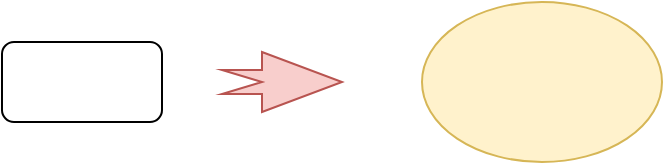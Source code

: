 <mxfile version="15.9.1" type="github" pages="2">
  <diagram id="ixh8HMe_UMt84jLvKzkJ" name="Page-1">
    <mxGraphModel dx="1422" dy="794" grid="1" gridSize="10" guides="1" tooltips="1" connect="1" arrows="1" fold="1" page="1" pageScale="1" pageWidth="827" pageHeight="1169" math="0" shadow="0">
      <root>
        <mxCell id="0" />
        <mxCell id="1" parent="0" />
        <mxCell id="MCnS7lnLN-izPTcOaK5t-1" value="" style="rounded=1;whiteSpace=wrap;html=1;" vertex="1" parent="1">
          <mxGeometry x="130" y="110" width="80" height="40" as="geometry" />
        </mxCell>
        <mxCell id="MCnS7lnLN-izPTcOaK5t-2" value="" style="ellipse;whiteSpace=wrap;html=1;fillColor=#fff2cc;strokeColor=#d6b656;" vertex="1" parent="1">
          <mxGeometry x="340" y="90" width="120" height="80" as="geometry" />
        </mxCell>
        <mxCell id="MCnS7lnLN-izPTcOaK5t-3" value="" style="html=1;shadow=0;dashed=0;align=center;verticalAlign=middle;shape=mxgraph.arrows2.arrow;dy=0.6;dx=40;notch=20;fillColor=#f8cecc;strokeColor=#b85450;" vertex="1" parent="1">
          <mxGeometry x="240" y="115" width="60" height="30" as="geometry" />
        </mxCell>
      </root>
    </mxGraphModel>
  </diagram>
  <diagram id="1Bu2xPhgDZuiA6Qv64bu" name="Page-2">
    <mxGraphModel dx="1422" dy="794" grid="1" gridSize="10" guides="1" tooltips="1" connect="1" arrows="1" fold="1" page="1" pageScale="1" pageWidth="827" pageHeight="1169" math="0" shadow="0">
      <root>
        <mxCell id="95quA1OlGtOTQpcceFTQ-0" />
        <mxCell id="95quA1OlGtOTQpcceFTQ-1" parent="95quA1OlGtOTQpcceFTQ-0" />
      </root>
    </mxGraphModel>
  </diagram>
</mxfile>
